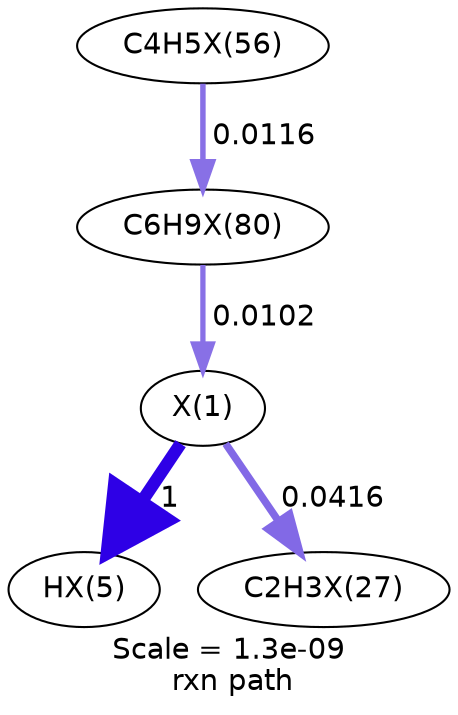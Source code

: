 digraph reaction_paths {
center=1;
s37 -> s38[fontname="Helvetica", style="setlinewidth(6)", arrowsize=3, color="0.7, 1.5, 0.9"
, label=" 1"];
s37 -> s39[fontname="Helvetica", style="setlinewidth(3.6)", arrowsize=1.8, color="0.7, 0.542, 0.9"
, label=" 0.0416"];
s59 -> s37[fontname="Helvetica", style="setlinewidth(2.54)", arrowsize=1.27, color="0.7, 0.51, 0.9"
, label=" 0.0102"];
s51 -> s59[fontname="Helvetica", style="setlinewidth(2.63)", arrowsize=1.32, color="0.7, 0.512, 0.9"
, label=" 0.0116"];
s37 [ fontname="Helvetica", label="X(1)"];
s38 [ fontname="Helvetica", label="HX(5)"];
s39 [ fontname="Helvetica", label="C2H3X(27)"];
s51 [ fontname="Helvetica", label="C4H5X(56)"];
s59 [ fontname="Helvetica", label="C6H9X(80)"];
 label = "Scale = 1.3e-09\l rxn path";
 fontname = "Helvetica";
}
